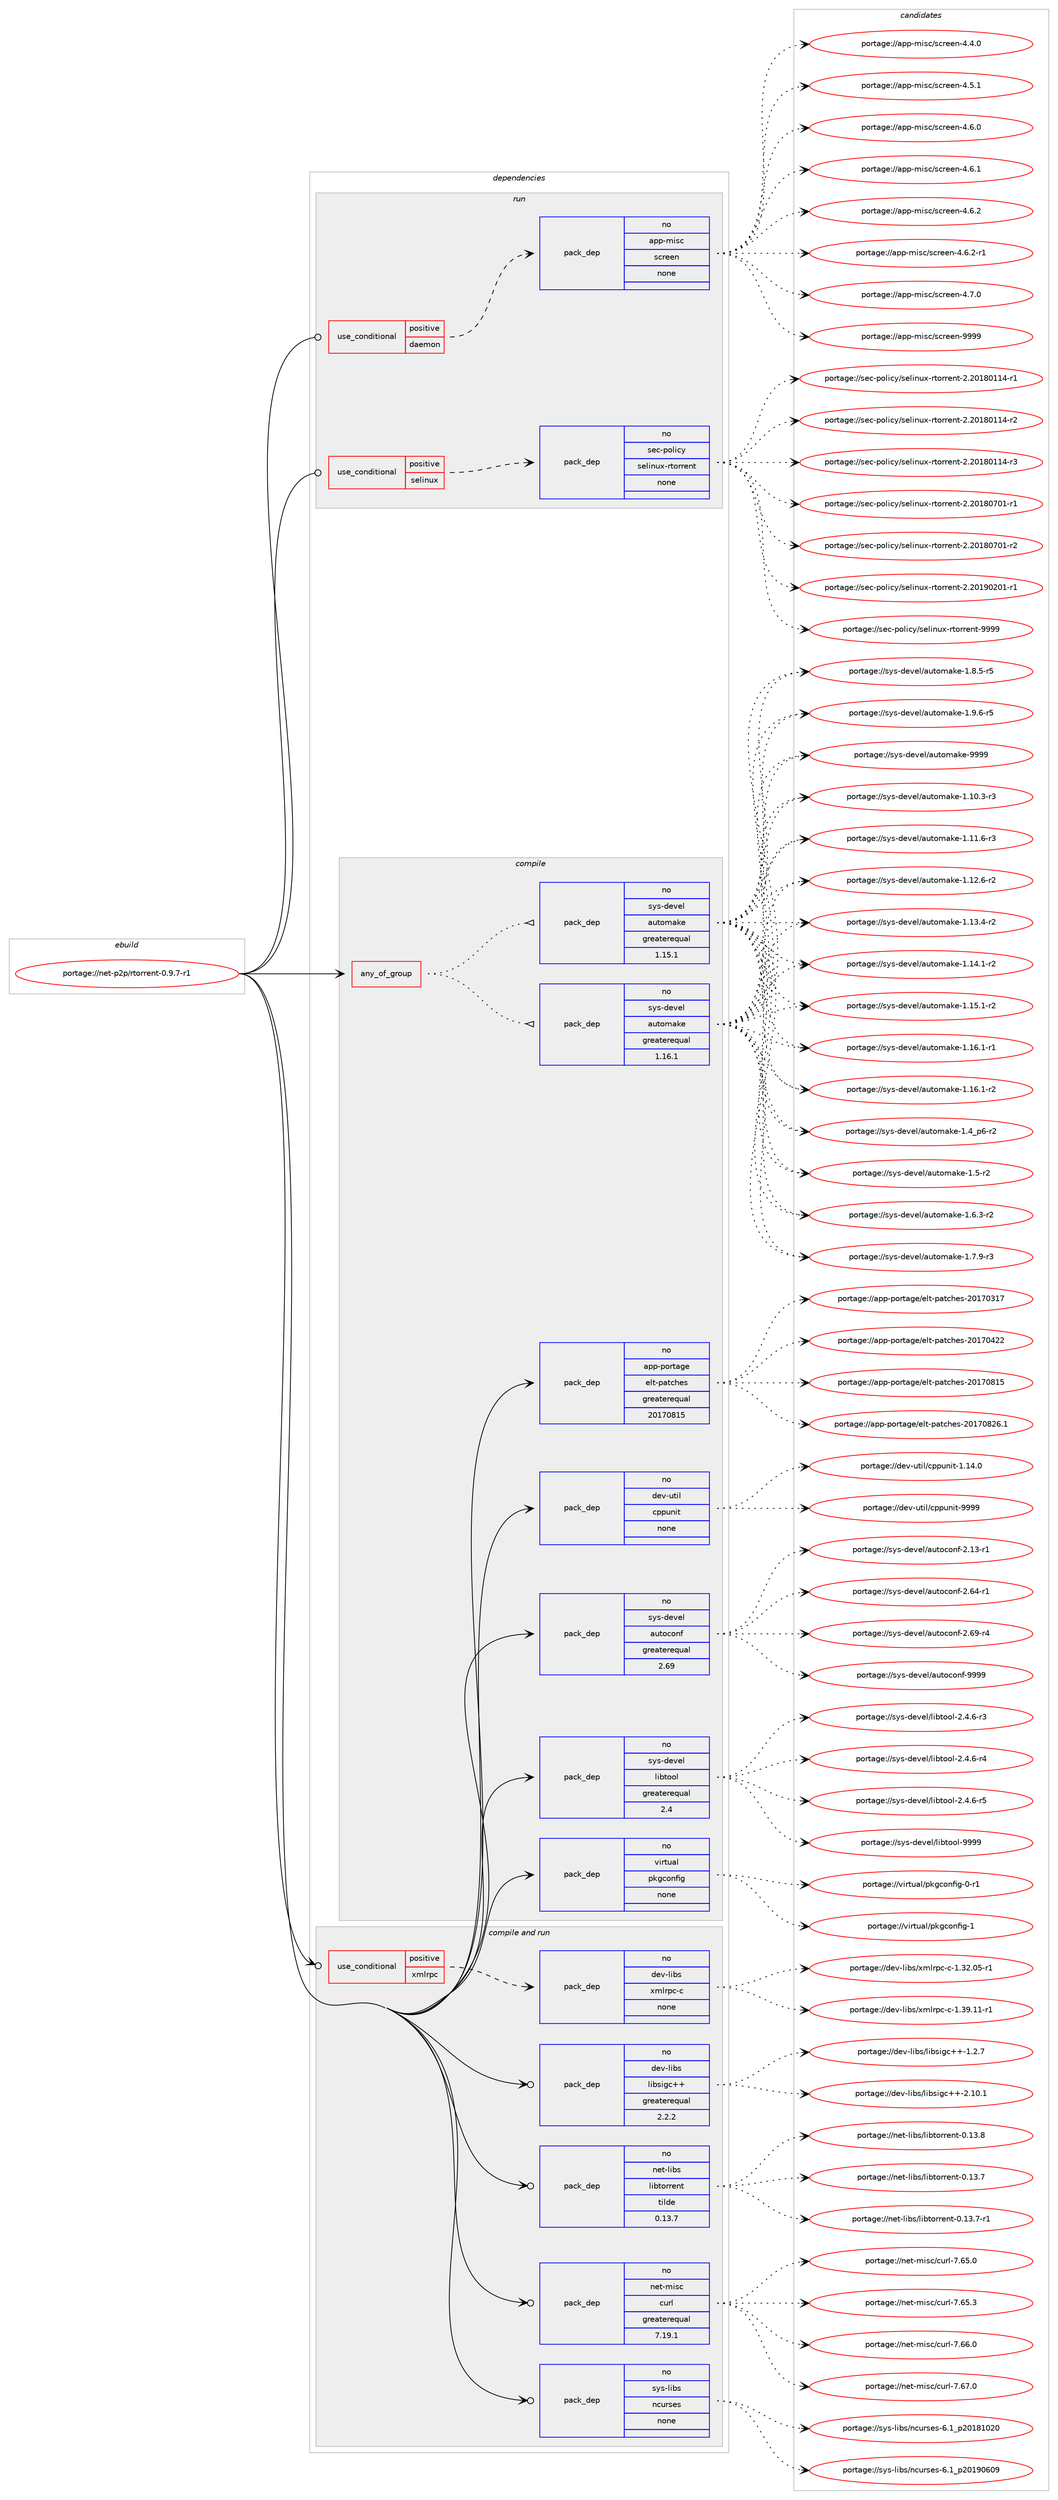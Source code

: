 digraph prolog {

# *************
# Graph options
# *************

newrank=true;
concentrate=true;
compound=true;
graph [rankdir=LR,fontname=Helvetica,fontsize=10,ranksep=1.5];#, ranksep=2.5, nodesep=0.2];
edge  [arrowhead=vee];
node  [fontname=Helvetica,fontsize=10];

# **********
# The ebuild
# **********

subgraph cluster_leftcol {
color=gray;
rank=same;
label=<<i>ebuild</i>>;
id [label="portage://net-p2p/rtorrent-0.9.7-r1", color=red, width=4, href="../net-p2p/rtorrent-0.9.7-r1.svg"];
}

# ****************
# The dependencies
# ****************

subgraph cluster_midcol {
color=gray;
label=<<i>dependencies</i>>;
subgraph cluster_compile {
fillcolor="#eeeeee";
style=filled;
label=<<i>compile</i>>;
subgraph any6124 {
dependency373692 [label=<<TABLE BORDER="0" CELLBORDER="1" CELLSPACING="0" CELLPADDING="4"><TR><TD CELLPADDING="10">any_of_group</TD></TR></TABLE>>, shape=none, color=red];subgraph pack274028 {
dependency373693 [label=<<TABLE BORDER="0" CELLBORDER="1" CELLSPACING="0" CELLPADDING="4" WIDTH="220"><TR><TD ROWSPAN="6" CELLPADDING="30">pack_dep</TD></TR><TR><TD WIDTH="110">no</TD></TR><TR><TD>sys-devel</TD></TR><TR><TD>automake</TD></TR><TR><TD>greaterequal</TD></TR><TR><TD>1.16.1</TD></TR></TABLE>>, shape=none, color=blue];
}
dependency373692:e -> dependency373693:w [weight=20,style="dotted",arrowhead="oinv"];
subgraph pack274029 {
dependency373694 [label=<<TABLE BORDER="0" CELLBORDER="1" CELLSPACING="0" CELLPADDING="4" WIDTH="220"><TR><TD ROWSPAN="6" CELLPADDING="30">pack_dep</TD></TR><TR><TD WIDTH="110">no</TD></TR><TR><TD>sys-devel</TD></TR><TR><TD>automake</TD></TR><TR><TD>greaterequal</TD></TR><TR><TD>1.15.1</TD></TR></TABLE>>, shape=none, color=blue];
}
dependency373692:e -> dependency373694:w [weight=20,style="dotted",arrowhead="oinv"];
}
id:e -> dependency373692:w [weight=20,style="solid",arrowhead="vee"];
subgraph pack274030 {
dependency373695 [label=<<TABLE BORDER="0" CELLBORDER="1" CELLSPACING="0" CELLPADDING="4" WIDTH="220"><TR><TD ROWSPAN="6" CELLPADDING="30">pack_dep</TD></TR><TR><TD WIDTH="110">no</TD></TR><TR><TD>app-portage</TD></TR><TR><TD>elt-patches</TD></TR><TR><TD>greaterequal</TD></TR><TR><TD>20170815</TD></TR></TABLE>>, shape=none, color=blue];
}
id:e -> dependency373695:w [weight=20,style="solid",arrowhead="vee"];
subgraph pack274031 {
dependency373696 [label=<<TABLE BORDER="0" CELLBORDER="1" CELLSPACING="0" CELLPADDING="4" WIDTH="220"><TR><TD ROWSPAN="6" CELLPADDING="30">pack_dep</TD></TR><TR><TD WIDTH="110">no</TD></TR><TR><TD>dev-util</TD></TR><TR><TD>cppunit</TD></TR><TR><TD>none</TD></TR><TR><TD></TD></TR></TABLE>>, shape=none, color=blue];
}
id:e -> dependency373696:w [weight=20,style="solid",arrowhead="vee"];
subgraph pack274032 {
dependency373697 [label=<<TABLE BORDER="0" CELLBORDER="1" CELLSPACING="0" CELLPADDING="4" WIDTH="220"><TR><TD ROWSPAN="6" CELLPADDING="30">pack_dep</TD></TR><TR><TD WIDTH="110">no</TD></TR><TR><TD>sys-devel</TD></TR><TR><TD>autoconf</TD></TR><TR><TD>greaterequal</TD></TR><TR><TD>2.69</TD></TR></TABLE>>, shape=none, color=blue];
}
id:e -> dependency373697:w [weight=20,style="solid",arrowhead="vee"];
subgraph pack274033 {
dependency373698 [label=<<TABLE BORDER="0" CELLBORDER="1" CELLSPACING="0" CELLPADDING="4" WIDTH="220"><TR><TD ROWSPAN="6" CELLPADDING="30">pack_dep</TD></TR><TR><TD WIDTH="110">no</TD></TR><TR><TD>sys-devel</TD></TR><TR><TD>libtool</TD></TR><TR><TD>greaterequal</TD></TR><TR><TD>2.4</TD></TR></TABLE>>, shape=none, color=blue];
}
id:e -> dependency373698:w [weight=20,style="solid",arrowhead="vee"];
subgraph pack274034 {
dependency373699 [label=<<TABLE BORDER="0" CELLBORDER="1" CELLSPACING="0" CELLPADDING="4" WIDTH="220"><TR><TD ROWSPAN="6" CELLPADDING="30">pack_dep</TD></TR><TR><TD WIDTH="110">no</TD></TR><TR><TD>virtual</TD></TR><TR><TD>pkgconfig</TD></TR><TR><TD>none</TD></TR><TR><TD></TD></TR></TABLE>>, shape=none, color=blue];
}
id:e -> dependency373699:w [weight=20,style="solid",arrowhead="vee"];
}
subgraph cluster_compileandrun {
fillcolor="#eeeeee";
style=filled;
label=<<i>compile and run</i>>;
subgraph cond93347 {
dependency373700 [label=<<TABLE BORDER="0" CELLBORDER="1" CELLSPACING="0" CELLPADDING="4"><TR><TD ROWSPAN="3" CELLPADDING="10">use_conditional</TD></TR><TR><TD>positive</TD></TR><TR><TD>xmlrpc</TD></TR></TABLE>>, shape=none, color=red];
subgraph pack274035 {
dependency373701 [label=<<TABLE BORDER="0" CELLBORDER="1" CELLSPACING="0" CELLPADDING="4" WIDTH="220"><TR><TD ROWSPAN="6" CELLPADDING="30">pack_dep</TD></TR><TR><TD WIDTH="110">no</TD></TR><TR><TD>dev-libs</TD></TR><TR><TD>xmlrpc-c</TD></TR><TR><TD>none</TD></TR><TR><TD></TD></TR></TABLE>>, shape=none, color=blue];
}
dependency373700:e -> dependency373701:w [weight=20,style="dashed",arrowhead="vee"];
}
id:e -> dependency373700:w [weight=20,style="solid",arrowhead="odotvee"];
subgraph pack274036 {
dependency373702 [label=<<TABLE BORDER="0" CELLBORDER="1" CELLSPACING="0" CELLPADDING="4" WIDTH="220"><TR><TD ROWSPAN="6" CELLPADDING="30">pack_dep</TD></TR><TR><TD WIDTH="110">no</TD></TR><TR><TD>dev-libs</TD></TR><TR><TD>libsigc++</TD></TR><TR><TD>greaterequal</TD></TR><TR><TD>2.2.2</TD></TR></TABLE>>, shape=none, color=blue];
}
id:e -> dependency373702:w [weight=20,style="solid",arrowhead="odotvee"];
subgraph pack274037 {
dependency373703 [label=<<TABLE BORDER="0" CELLBORDER="1" CELLSPACING="0" CELLPADDING="4" WIDTH="220"><TR><TD ROWSPAN="6" CELLPADDING="30">pack_dep</TD></TR><TR><TD WIDTH="110">no</TD></TR><TR><TD>net-libs</TD></TR><TR><TD>libtorrent</TD></TR><TR><TD>tilde</TD></TR><TR><TD>0.13.7</TD></TR></TABLE>>, shape=none, color=blue];
}
id:e -> dependency373703:w [weight=20,style="solid",arrowhead="odotvee"];
subgraph pack274038 {
dependency373704 [label=<<TABLE BORDER="0" CELLBORDER="1" CELLSPACING="0" CELLPADDING="4" WIDTH="220"><TR><TD ROWSPAN="6" CELLPADDING="30">pack_dep</TD></TR><TR><TD WIDTH="110">no</TD></TR><TR><TD>net-misc</TD></TR><TR><TD>curl</TD></TR><TR><TD>greaterequal</TD></TR><TR><TD>7.19.1</TD></TR></TABLE>>, shape=none, color=blue];
}
id:e -> dependency373704:w [weight=20,style="solid",arrowhead="odotvee"];
subgraph pack274039 {
dependency373705 [label=<<TABLE BORDER="0" CELLBORDER="1" CELLSPACING="0" CELLPADDING="4" WIDTH="220"><TR><TD ROWSPAN="6" CELLPADDING="30">pack_dep</TD></TR><TR><TD WIDTH="110">no</TD></TR><TR><TD>sys-libs</TD></TR><TR><TD>ncurses</TD></TR><TR><TD>none</TD></TR><TR><TD></TD></TR></TABLE>>, shape=none, color=blue];
}
id:e -> dependency373705:w [weight=20,style="solid",arrowhead="odotvee"];
}
subgraph cluster_run {
fillcolor="#eeeeee";
style=filled;
label=<<i>run</i>>;
subgraph cond93348 {
dependency373706 [label=<<TABLE BORDER="0" CELLBORDER="1" CELLSPACING="0" CELLPADDING="4"><TR><TD ROWSPAN="3" CELLPADDING="10">use_conditional</TD></TR><TR><TD>positive</TD></TR><TR><TD>daemon</TD></TR></TABLE>>, shape=none, color=red];
subgraph pack274040 {
dependency373707 [label=<<TABLE BORDER="0" CELLBORDER="1" CELLSPACING="0" CELLPADDING="4" WIDTH="220"><TR><TD ROWSPAN="6" CELLPADDING="30">pack_dep</TD></TR><TR><TD WIDTH="110">no</TD></TR><TR><TD>app-misc</TD></TR><TR><TD>screen</TD></TR><TR><TD>none</TD></TR><TR><TD></TD></TR></TABLE>>, shape=none, color=blue];
}
dependency373706:e -> dependency373707:w [weight=20,style="dashed",arrowhead="vee"];
}
id:e -> dependency373706:w [weight=20,style="solid",arrowhead="odot"];
subgraph cond93349 {
dependency373708 [label=<<TABLE BORDER="0" CELLBORDER="1" CELLSPACING="0" CELLPADDING="4"><TR><TD ROWSPAN="3" CELLPADDING="10">use_conditional</TD></TR><TR><TD>positive</TD></TR><TR><TD>selinux</TD></TR></TABLE>>, shape=none, color=red];
subgraph pack274041 {
dependency373709 [label=<<TABLE BORDER="0" CELLBORDER="1" CELLSPACING="0" CELLPADDING="4" WIDTH="220"><TR><TD ROWSPAN="6" CELLPADDING="30">pack_dep</TD></TR><TR><TD WIDTH="110">no</TD></TR><TR><TD>sec-policy</TD></TR><TR><TD>selinux-rtorrent</TD></TR><TR><TD>none</TD></TR><TR><TD></TD></TR></TABLE>>, shape=none, color=blue];
}
dependency373708:e -> dependency373709:w [weight=20,style="dashed",arrowhead="vee"];
}
id:e -> dependency373708:w [weight=20,style="solid",arrowhead="odot"];
}
}

# **************
# The candidates
# **************

subgraph cluster_choices {
rank=same;
color=gray;
label=<<i>candidates</i>>;

subgraph choice274028 {
color=black;
nodesep=1;
choiceportage11512111545100101118101108479711711611110997107101454946494846514511451 [label="portage://sys-devel/automake-1.10.3-r3", color=red, width=4,href="../sys-devel/automake-1.10.3-r3.svg"];
choiceportage11512111545100101118101108479711711611110997107101454946494946544511451 [label="portage://sys-devel/automake-1.11.6-r3", color=red, width=4,href="../sys-devel/automake-1.11.6-r3.svg"];
choiceportage11512111545100101118101108479711711611110997107101454946495046544511450 [label="portage://sys-devel/automake-1.12.6-r2", color=red, width=4,href="../sys-devel/automake-1.12.6-r2.svg"];
choiceportage11512111545100101118101108479711711611110997107101454946495146524511450 [label="portage://sys-devel/automake-1.13.4-r2", color=red, width=4,href="../sys-devel/automake-1.13.4-r2.svg"];
choiceportage11512111545100101118101108479711711611110997107101454946495246494511450 [label="portage://sys-devel/automake-1.14.1-r2", color=red, width=4,href="../sys-devel/automake-1.14.1-r2.svg"];
choiceportage11512111545100101118101108479711711611110997107101454946495346494511450 [label="portage://sys-devel/automake-1.15.1-r2", color=red, width=4,href="../sys-devel/automake-1.15.1-r2.svg"];
choiceportage11512111545100101118101108479711711611110997107101454946495446494511449 [label="portage://sys-devel/automake-1.16.1-r1", color=red, width=4,href="../sys-devel/automake-1.16.1-r1.svg"];
choiceportage11512111545100101118101108479711711611110997107101454946495446494511450 [label="portage://sys-devel/automake-1.16.1-r2", color=red, width=4,href="../sys-devel/automake-1.16.1-r2.svg"];
choiceportage115121115451001011181011084797117116111109971071014549465295112544511450 [label="portage://sys-devel/automake-1.4_p6-r2", color=red, width=4,href="../sys-devel/automake-1.4_p6-r2.svg"];
choiceportage11512111545100101118101108479711711611110997107101454946534511450 [label="portage://sys-devel/automake-1.5-r2", color=red, width=4,href="../sys-devel/automake-1.5-r2.svg"];
choiceportage115121115451001011181011084797117116111109971071014549465446514511450 [label="portage://sys-devel/automake-1.6.3-r2", color=red, width=4,href="../sys-devel/automake-1.6.3-r2.svg"];
choiceportage115121115451001011181011084797117116111109971071014549465546574511451 [label="portage://sys-devel/automake-1.7.9-r3", color=red, width=4,href="../sys-devel/automake-1.7.9-r3.svg"];
choiceportage115121115451001011181011084797117116111109971071014549465646534511453 [label="portage://sys-devel/automake-1.8.5-r5", color=red, width=4,href="../sys-devel/automake-1.8.5-r5.svg"];
choiceportage115121115451001011181011084797117116111109971071014549465746544511453 [label="portage://sys-devel/automake-1.9.6-r5", color=red, width=4,href="../sys-devel/automake-1.9.6-r5.svg"];
choiceportage115121115451001011181011084797117116111109971071014557575757 [label="portage://sys-devel/automake-9999", color=red, width=4,href="../sys-devel/automake-9999.svg"];
dependency373693:e -> choiceportage11512111545100101118101108479711711611110997107101454946494846514511451:w [style=dotted,weight="100"];
dependency373693:e -> choiceportage11512111545100101118101108479711711611110997107101454946494946544511451:w [style=dotted,weight="100"];
dependency373693:e -> choiceportage11512111545100101118101108479711711611110997107101454946495046544511450:w [style=dotted,weight="100"];
dependency373693:e -> choiceportage11512111545100101118101108479711711611110997107101454946495146524511450:w [style=dotted,weight="100"];
dependency373693:e -> choiceportage11512111545100101118101108479711711611110997107101454946495246494511450:w [style=dotted,weight="100"];
dependency373693:e -> choiceportage11512111545100101118101108479711711611110997107101454946495346494511450:w [style=dotted,weight="100"];
dependency373693:e -> choiceportage11512111545100101118101108479711711611110997107101454946495446494511449:w [style=dotted,weight="100"];
dependency373693:e -> choiceportage11512111545100101118101108479711711611110997107101454946495446494511450:w [style=dotted,weight="100"];
dependency373693:e -> choiceportage115121115451001011181011084797117116111109971071014549465295112544511450:w [style=dotted,weight="100"];
dependency373693:e -> choiceportage11512111545100101118101108479711711611110997107101454946534511450:w [style=dotted,weight="100"];
dependency373693:e -> choiceportage115121115451001011181011084797117116111109971071014549465446514511450:w [style=dotted,weight="100"];
dependency373693:e -> choiceportage115121115451001011181011084797117116111109971071014549465546574511451:w [style=dotted,weight="100"];
dependency373693:e -> choiceportage115121115451001011181011084797117116111109971071014549465646534511453:w [style=dotted,weight="100"];
dependency373693:e -> choiceportage115121115451001011181011084797117116111109971071014549465746544511453:w [style=dotted,weight="100"];
dependency373693:e -> choiceportage115121115451001011181011084797117116111109971071014557575757:w [style=dotted,weight="100"];
}
subgraph choice274029 {
color=black;
nodesep=1;
choiceportage11512111545100101118101108479711711611110997107101454946494846514511451 [label="portage://sys-devel/automake-1.10.3-r3", color=red, width=4,href="../sys-devel/automake-1.10.3-r3.svg"];
choiceportage11512111545100101118101108479711711611110997107101454946494946544511451 [label="portage://sys-devel/automake-1.11.6-r3", color=red, width=4,href="../sys-devel/automake-1.11.6-r3.svg"];
choiceportage11512111545100101118101108479711711611110997107101454946495046544511450 [label="portage://sys-devel/automake-1.12.6-r2", color=red, width=4,href="../sys-devel/automake-1.12.6-r2.svg"];
choiceportage11512111545100101118101108479711711611110997107101454946495146524511450 [label="portage://sys-devel/automake-1.13.4-r2", color=red, width=4,href="../sys-devel/automake-1.13.4-r2.svg"];
choiceportage11512111545100101118101108479711711611110997107101454946495246494511450 [label="portage://sys-devel/automake-1.14.1-r2", color=red, width=4,href="../sys-devel/automake-1.14.1-r2.svg"];
choiceportage11512111545100101118101108479711711611110997107101454946495346494511450 [label="portage://sys-devel/automake-1.15.1-r2", color=red, width=4,href="../sys-devel/automake-1.15.1-r2.svg"];
choiceportage11512111545100101118101108479711711611110997107101454946495446494511449 [label="portage://sys-devel/automake-1.16.1-r1", color=red, width=4,href="../sys-devel/automake-1.16.1-r1.svg"];
choiceportage11512111545100101118101108479711711611110997107101454946495446494511450 [label="portage://sys-devel/automake-1.16.1-r2", color=red, width=4,href="../sys-devel/automake-1.16.1-r2.svg"];
choiceportage115121115451001011181011084797117116111109971071014549465295112544511450 [label="portage://sys-devel/automake-1.4_p6-r2", color=red, width=4,href="../sys-devel/automake-1.4_p6-r2.svg"];
choiceportage11512111545100101118101108479711711611110997107101454946534511450 [label="portage://sys-devel/automake-1.5-r2", color=red, width=4,href="../sys-devel/automake-1.5-r2.svg"];
choiceportage115121115451001011181011084797117116111109971071014549465446514511450 [label="portage://sys-devel/automake-1.6.3-r2", color=red, width=4,href="../sys-devel/automake-1.6.3-r2.svg"];
choiceportage115121115451001011181011084797117116111109971071014549465546574511451 [label="portage://sys-devel/automake-1.7.9-r3", color=red, width=4,href="../sys-devel/automake-1.7.9-r3.svg"];
choiceportage115121115451001011181011084797117116111109971071014549465646534511453 [label="portage://sys-devel/automake-1.8.5-r5", color=red, width=4,href="../sys-devel/automake-1.8.5-r5.svg"];
choiceportage115121115451001011181011084797117116111109971071014549465746544511453 [label="portage://sys-devel/automake-1.9.6-r5", color=red, width=4,href="../sys-devel/automake-1.9.6-r5.svg"];
choiceportage115121115451001011181011084797117116111109971071014557575757 [label="portage://sys-devel/automake-9999", color=red, width=4,href="../sys-devel/automake-9999.svg"];
dependency373694:e -> choiceportage11512111545100101118101108479711711611110997107101454946494846514511451:w [style=dotted,weight="100"];
dependency373694:e -> choiceportage11512111545100101118101108479711711611110997107101454946494946544511451:w [style=dotted,weight="100"];
dependency373694:e -> choiceportage11512111545100101118101108479711711611110997107101454946495046544511450:w [style=dotted,weight="100"];
dependency373694:e -> choiceportage11512111545100101118101108479711711611110997107101454946495146524511450:w [style=dotted,weight="100"];
dependency373694:e -> choiceportage11512111545100101118101108479711711611110997107101454946495246494511450:w [style=dotted,weight="100"];
dependency373694:e -> choiceportage11512111545100101118101108479711711611110997107101454946495346494511450:w [style=dotted,weight="100"];
dependency373694:e -> choiceportage11512111545100101118101108479711711611110997107101454946495446494511449:w [style=dotted,weight="100"];
dependency373694:e -> choiceportage11512111545100101118101108479711711611110997107101454946495446494511450:w [style=dotted,weight="100"];
dependency373694:e -> choiceportage115121115451001011181011084797117116111109971071014549465295112544511450:w [style=dotted,weight="100"];
dependency373694:e -> choiceportage11512111545100101118101108479711711611110997107101454946534511450:w [style=dotted,weight="100"];
dependency373694:e -> choiceportage115121115451001011181011084797117116111109971071014549465446514511450:w [style=dotted,weight="100"];
dependency373694:e -> choiceportage115121115451001011181011084797117116111109971071014549465546574511451:w [style=dotted,weight="100"];
dependency373694:e -> choiceportage115121115451001011181011084797117116111109971071014549465646534511453:w [style=dotted,weight="100"];
dependency373694:e -> choiceportage115121115451001011181011084797117116111109971071014549465746544511453:w [style=dotted,weight="100"];
dependency373694:e -> choiceportage115121115451001011181011084797117116111109971071014557575757:w [style=dotted,weight="100"];
}
subgraph choice274030 {
color=black;
nodesep=1;
choiceportage97112112451121111141169710310147101108116451129711699104101115455048495548514955 [label="portage://app-portage/elt-patches-20170317", color=red, width=4,href="../app-portage/elt-patches-20170317.svg"];
choiceportage97112112451121111141169710310147101108116451129711699104101115455048495548525050 [label="portage://app-portage/elt-patches-20170422", color=red, width=4,href="../app-portage/elt-patches-20170422.svg"];
choiceportage97112112451121111141169710310147101108116451129711699104101115455048495548564953 [label="portage://app-portage/elt-patches-20170815", color=red, width=4,href="../app-portage/elt-patches-20170815.svg"];
choiceportage971121124511211111411697103101471011081164511297116991041011154550484955485650544649 [label="portage://app-portage/elt-patches-20170826.1", color=red, width=4,href="../app-portage/elt-patches-20170826.1.svg"];
dependency373695:e -> choiceportage97112112451121111141169710310147101108116451129711699104101115455048495548514955:w [style=dotted,weight="100"];
dependency373695:e -> choiceportage97112112451121111141169710310147101108116451129711699104101115455048495548525050:w [style=dotted,weight="100"];
dependency373695:e -> choiceportage97112112451121111141169710310147101108116451129711699104101115455048495548564953:w [style=dotted,weight="100"];
dependency373695:e -> choiceportage971121124511211111411697103101471011081164511297116991041011154550484955485650544649:w [style=dotted,weight="100"];
}
subgraph choice274031 {
color=black;
nodesep=1;
choiceportage10010111845117116105108479911211211711010511645494649524648 [label="portage://dev-util/cppunit-1.14.0", color=red, width=4,href="../dev-util/cppunit-1.14.0.svg"];
choiceportage1001011184511711610510847991121121171101051164557575757 [label="portage://dev-util/cppunit-9999", color=red, width=4,href="../dev-util/cppunit-9999.svg"];
dependency373696:e -> choiceportage10010111845117116105108479911211211711010511645494649524648:w [style=dotted,weight="100"];
dependency373696:e -> choiceportage1001011184511711610510847991121121171101051164557575757:w [style=dotted,weight="100"];
}
subgraph choice274032 {
color=black;
nodesep=1;
choiceportage1151211154510010111810110847971171161119911111010245504649514511449 [label="portage://sys-devel/autoconf-2.13-r1", color=red, width=4,href="../sys-devel/autoconf-2.13-r1.svg"];
choiceportage1151211154510010111810110847971171161119911111010245504654524511449 [label="portage://sys-devel/autoconf-2.64-r1", color=red, width=4,href="../sys-devel/autoconf-2.64-r1.svg"];
choiceportage1151211154510010111810110847971171161119911111010245504654574511452 [label="portage://sys-devel/autoconf-2.69-r4", color=red, width=4,href="../sys-devel/autoconf-2.69-r4.svg"];
choiceportage115121115451001011181011084797117116111991111101024557575757 [label="portage://sys-devel/autoconf-9999", color=red, width=4,href="../sys-devel/autoconf-9999.svg"];
dependency373697:e -> choiceportage1151211154510010111810110847971171161119911111010245504649514511449:w [style=dotted,weight="100"];
dependency373697:e -> choiceportage1151211154510010111810110847971171161119911111010245504654524511449:w [style=dotted,weight="100"];
dependency373697:e -> choiceportage1151211154510010111810110847971171161119911111010245504654574511452:w [style=dotted,weight="100"];
dependency373697:e -> choiceportage115121115451001011181011084797117116111991111101024557575757:w [style=dotted,weight="100"];
}
subgraph choice274033 {
color=black;
nodesep=1;
choiceportage1151211154510010111810110847108105981161111111084550465246544511451 [label="portage://sys-devel/libtool-2.4.6-r3", color=red, width=4,href="../sys-devel/libtool-2.4.6-r3.svg"];
choiceportage1151211154510010111810110847108105981161111111084550465246544511452 [label="portage://sys-devel/libtool-2.4.6-r4", color=red, width=4,href="../sys-devel/libtool-2.4.6-r4.svg"];
choiceportage1151211154510010111810110847108105981161111111084550465246544511453 [label="portage://sys-devel/libtool-2.4.6-r5", color=red, width=4,href="../sys-devel/libtool-2.4.6-r5.svg"];
choiceportage1151211154510010111810110847108105981161111111084557575757 [label="portage://sys-devel/libtool-9999", color=red, width=4,href="../sys-devel/libtool-9999.svg"];
dependency373698:e -> choiceportage1151211154510010111810110847108105981161111111084550465246544511451:w [style=dotted,weight="100"];
dependency373698:e -> choiceportage1151211154510010111810110847108105981161111111084550465246544511452:w [style=dotted,weight="100"];
dependency373698:e -> choiceportage1151211154510010111810110847108105981161111111084550465246544511453:w [style=dotted,weight="100"];
dependency373698:e -> choiceportage1151211154510010111810110847108105981161111111084557575757:w [style=dotted,weight="100"];
}
subgraph choice274034 {
color=black;
nodesep=1;
choiceportage11810511411611797108471121071039911111010210510345484511449 [label="portage://virtual/pkgconfig-0-r1", color=red, width=4,href="../virtual/pkgconfig-0-r1.svg"];
choiceportage1181051141161179710847112107103991111101021051034549 [label="portage://virtual/pkgconfig-1", color=red, width=4,href="../virtual/pkgconfig-1.svg"];
dependency373699:e -> choiceportage11810511411611797108471121071039911111010210510345484511449:w [style=dotted,weight="100"];
dependency373699:e -> choiceportage1181051141161179710847112107103991111101021051034549:w [style=dotted,weight="100"];
}
subgraph choice274035 {
color=black;
nodesep=1;
choiceportage10010111845108105981154712010910811411299459945494651504648534511449 [label="portage://dev-libs/xmlrpc-c-1.32.05-r1", color=red, width=4,href="../dev-libs/xmlrpc-c-1.32.05-r1.svg"];
choiceportage10010111845108105981154712010910811411299459945494651574649494511449 [label="portage://dev-libs/xmlrpc-c-1.39.11-r1", color=red, width=4,href="../dev-libs/xmlrpc-c-1.39.11-r1.svg"];
dependency373701:e -> choiceportage10010111845108105981154712010910811411299459945494651504648534511449:w [style=dotted,weight="100"];
dependency373701:e -> choiceportage10010111845108105981154712010910811411299459945494651574649494511449:w [style=dotted,weight="100"];
}
subgraph choice274036 {
color=black;
nodesep=1;
choiceportage10010111845108105981154710810598115105103994343454946504655 [label="portage://dev-libs/libsigc++-1.2.7", color=red, width=4,href="../dev-libs/libsigc++-1.2.7.svg"];
choiceportage1001011184510810598115471081059811510510399434345504649484649 [label="portage://dev-libs/libsigc++-2.10.1", color=red, width=4,href="../dev-libs/libsigc++-2.10.1.svg"];
dependency373702:e -> choiceportage10010111845108105981154710810598115105103994343454946504655:w [style=dotted,weight="100"];
dependency373702:e -> choiceportage1001011184510810598115471081059811510510399434345504649484649:w [style=dotted,weight="100"];
}
subgraph choice274037 {
color=black;
nodesep=1;
choiceportage1101011164510810598115471081059811611111411410111011645484649514655 [label="portage://net-libs/libtorrent-0.13.7", color=red, width=4,href="../net-libs/libtorrent-0.13.7.svg"];
choiceportage11010111645108105981154710810598116111114114101110116454846495146554511449 [label="portage://net-libs/libtorrent-0.13.7-r1", color=red, width=4,href="../net-libs/libtorrent-0.13.7-r1.svg"];
choiceportage1101011164510810598115471081059811611111411410111011645484649514656 [label="portage://net-libs/libtorrent-0.13.8", color=red, width=4,href="../net-libs/libtorrent-0.13.8.svg"];
dependency373703:e -> choiceportage1101011164510810598115471081059811611111411410111011645484649514655:w [style=dotted,weight="100"];
dependency373703:e -> choiceportage11010111645108105981154710810598116111114114101110116454846495146554511449:w [style=dotted,weight="100"];
dependency373703:e -> choiceportage1101011164510810598115471081059811611111411410111011645484649514656:w [style=dotted,weight="100"];
}
subgraph choice274038 {
color=black;
nodesep=1;
choiceportage1101011164510910511599479911711410845554654534648 [label="portage://net-misc/curl-7.65.0", color=red, width=4,href="../net-misc/curl-7.65.0.svg"];
choiceportage1101011164510910511599479911711410845554654534651 [label="portage://net-misc/curl-7.65.3", color=red, width=4,href="../net-misc/curl-7.65.3.svg"];
choiceportage1101011164510910511599479911711410845554654544648 [label="portage://net-misc/curl-7.66.0", color=red, width=4,href="../net-misc/curl-7.66.0.svg"];
choiceportage1101011164510910511599479911711410845554654554648 [label="portage://net-misc/curl-7.67.0", color=red, width=4,href="../net-misc/curl-7.67.0.svg"];
dependency373704:e -> choiceportage1101011164510910511599479911711410845554654534648:w [style=dotted,weight="100"];
dependency373704:e -> choiceportage1101011164510910511599479911711410845554654534651:w [style=dotted,weight="100"];
dependency373704:e -> choiceportage1101011164510910511599479911711410845554654544648:w [style=dotted,weight="100"];
dependency373704:e -> choiceportage1101011164510910511599479911711410845554654554648:w [style=dotted,weight="100"];
}
subgraph choice274039 {
color=black;
nodesep=1;
choiceportage1151211154510810598115471109911711411510111545544649951125048495649485048 [label="portage://sys-libs/ncurses-6.1_p20181020", color=red, width=4,href="../sys-libs/ncurses-6.1_p20181020.svg"];
choiceportage1151211154510810598115471109911711411510111545544649951125048495748544857 [label="portage://sys-libs/ncurses-6.1_p20190609", color=red, width=4,href="../sys-libs/ncurses-6.1_p20190609.svg"];
dependency373705:e -> choiceportage1151211154510810598115471109911711411510111545544649951125048495649485048:w [style=dotted,weight="100"];
dependency373705:e -> choiceportage1151211154510810598115471109911711411510111545544649951125048495748544857:w [style=dotted,weight="100"];
}
subgraph choice274040 {
color=black;
nodesep=1;
choiceportage9711211245109105115994711599114101101110455246524648 [label="portage://app-misc/screen-4.4.0", color=red, width=4,href="../app-misc/screen-4.4.0.svg"];
choiceportage9711211245109105115994711599114101101110455246534649 [label="portage://app-misc/screen-4.5.1", color=red, width=4,href="../app-misc/screen-4.5.1.svg"];
choiceportage9711211245109105115994711599114101101110455246544648 [label="portage://app-misc/screen-4.6.0", color=red, width=4,href="../app-misc/screen-4.6.0.svg"];
choiceportage9711211245109105115994711599114101101110455246544649 [label="portage://app-misc/screen-4.6.1", color=red, width=4,href="../app-misc/screen-4.6.1.svg"];
choiceportage9711211245109105115994711599114101101110455246544650 [label="portage://app-misc/screen-4.6.2", color=red, width=4,href="../app-misc/screen-4.6.2.svg"];
choiceportage97112112451091051159947115991141011011104552465446504511449 [label="portage://app-misc/screen-4.6.2-r1", color=red, width=4,href="../app-misc/screen-4.6.2-r1.svg"];
choiceportage9711211245109105115994711599114101101110455246554648 [label="portage://app-misc/screen-4.7.0", color=red, width=4,href="../app-misc/screen-4.7.0.svg"];
choiceportage97112112451091051159947115991141011011104557575757 [label="portage://app-misc/screen-9999", color=red, width=4,href="../app-misc/screen-9999.svg"];
dependency373707:e -> choiceportage9711211245109105115994711599114101101110455246524648:w [style=dotted,weight="100"];
dependency373707:e -> choiceportage9711211245109105115994711599114101101110455246534649:w [style=dotted,weight="100"];
dependency373707:e -> choiceportage9711211245109105115994711599114101101110455246544648:w [style=dotted,weight="100"];
dependency373707:e -> choiceportage9711211245109105115994711599114101101110455246544649:w [style=dotted,weight="100"];
dependency373707:e -> choiceportage9711211245109105115994711599114101101110455246544650:w [style=dotted,weight="100"];
dependency373707:e -> choiceportage97112112451091051159947115991141011011104552465446504511449:w [style=dotted,weight="100"];
dependency373707:e -> choiceportage9711211245109105115994711599114101101110455246554648:w [style=dotted,weight="100"];
dependency373707:e -> choiceportage97112112451091051159947115991141011011104557575757:w [style=dotted,weight="100"];
}
subgraph choice274041 {
color=black;
nodesep=1;
choiceportage115101994511211110810599121471151011081051101171204511411611111411410111011645504650484956484949524511449 [label="portage://sec-policy/selinux-rtorrent-2.20180114-r1", color=red, width=4,href="../sec-policy/selinux-rtorrent-2.20180114-r1.svg"];
choiceportage115101994511211110810599121471151011081051101171204511411611111411410111011645504650484956484949524511450 [label="portage://sec-policy/selinux-rtorrent-2.20180114-r2", color=red, width=4,href="../sec-policy/selinux-rtorrent-2.20180114-r2.svg"];
choiceportage115101994511211110810599121471151011081051101171204511411611111411410111011645504650484956484949524511451 [label="portage://sec-policy/selinux-rtorrent-2.20180114-r3", color=red, width=4,href="../sec-policy/selinux-rtorrent-2.20180114-r3.svg"];
choiceportage115101994511211110810599121471151011081051101171204511411611111411410111011645504650484956485548494511449 [label="portage://sec-policy/selinux-rtorrent-2.20180701-r1", color=red, width=4,href="../sec-policy/selinux-rtorrent-2.20180701-r1.svg"];
choiceportage115101994511211110810599121471151011081051101171204511411611111411410111011645504650484956485548494511450 [label="portage://sec-policy/selinux-rtorrent-2.20180701-r2", color=red, width=4,href="../sec-policy/selinux-rtorrent-2.20180701-r2.svg"];
choiceportage115101994511211110810599121471151011081051101171204511411611111411410111011645504650484957485048494511449 [label="portage://sec-policy/selinux-rtorrent-2.20190201-r1", color=red, width=4,href="../sec-policy/selinux-rtorrent-2.20190201-r1.svg"];
choiceportage11510199451121111081059912147115101108105110117120451141161111141141011101164557575757 [label="portage://sec-policy/selinux-rtorrent-9999", color=red, width=4,href="../sec-policy/selinux-rtorrent-9999.svg"];
dependency373709:e -> choiceportage115101994511211110810599121471151011081051101171204511411611111411410111011645504650484956484949524511449:w [style=dotted,weight="100"];
dependency373709:e -> choiceportage115101994511211110810599121471151011081051101171204511411611111411410111011645504650484956484949524511450:w [style=dotted,weight="100"];
dependency373709:e -> choiceportage115101994511211110810599121471151011081051101171204511411611111411410111011645504650484956484949524511451:w [style=dotted,weight="100"];
dependency373709:e -> choiceportage115101994511211110810599121471151011081051101171204511411611111411410111011645504650484956485548494511449:w [style=dotted,weight="100"];
dependency373709:e -> choiceportage115101994511211110810599121471151011081051101171204511411611111411410111011645504650484956485548494511450:w [style=dotted,weight="100"];
dependency373709:e -> choiceportage115101994511211110810599121471151011081051101171204511411611111411410111011645504650484957485048494511449:w [style=dotted,weight="100"];
dependency373709:e -> choiceportage11510199451121111081059912147115101108105110117120451141161111141141011101164557575757:w [style=dotted,weight="100"];
}
}

}
